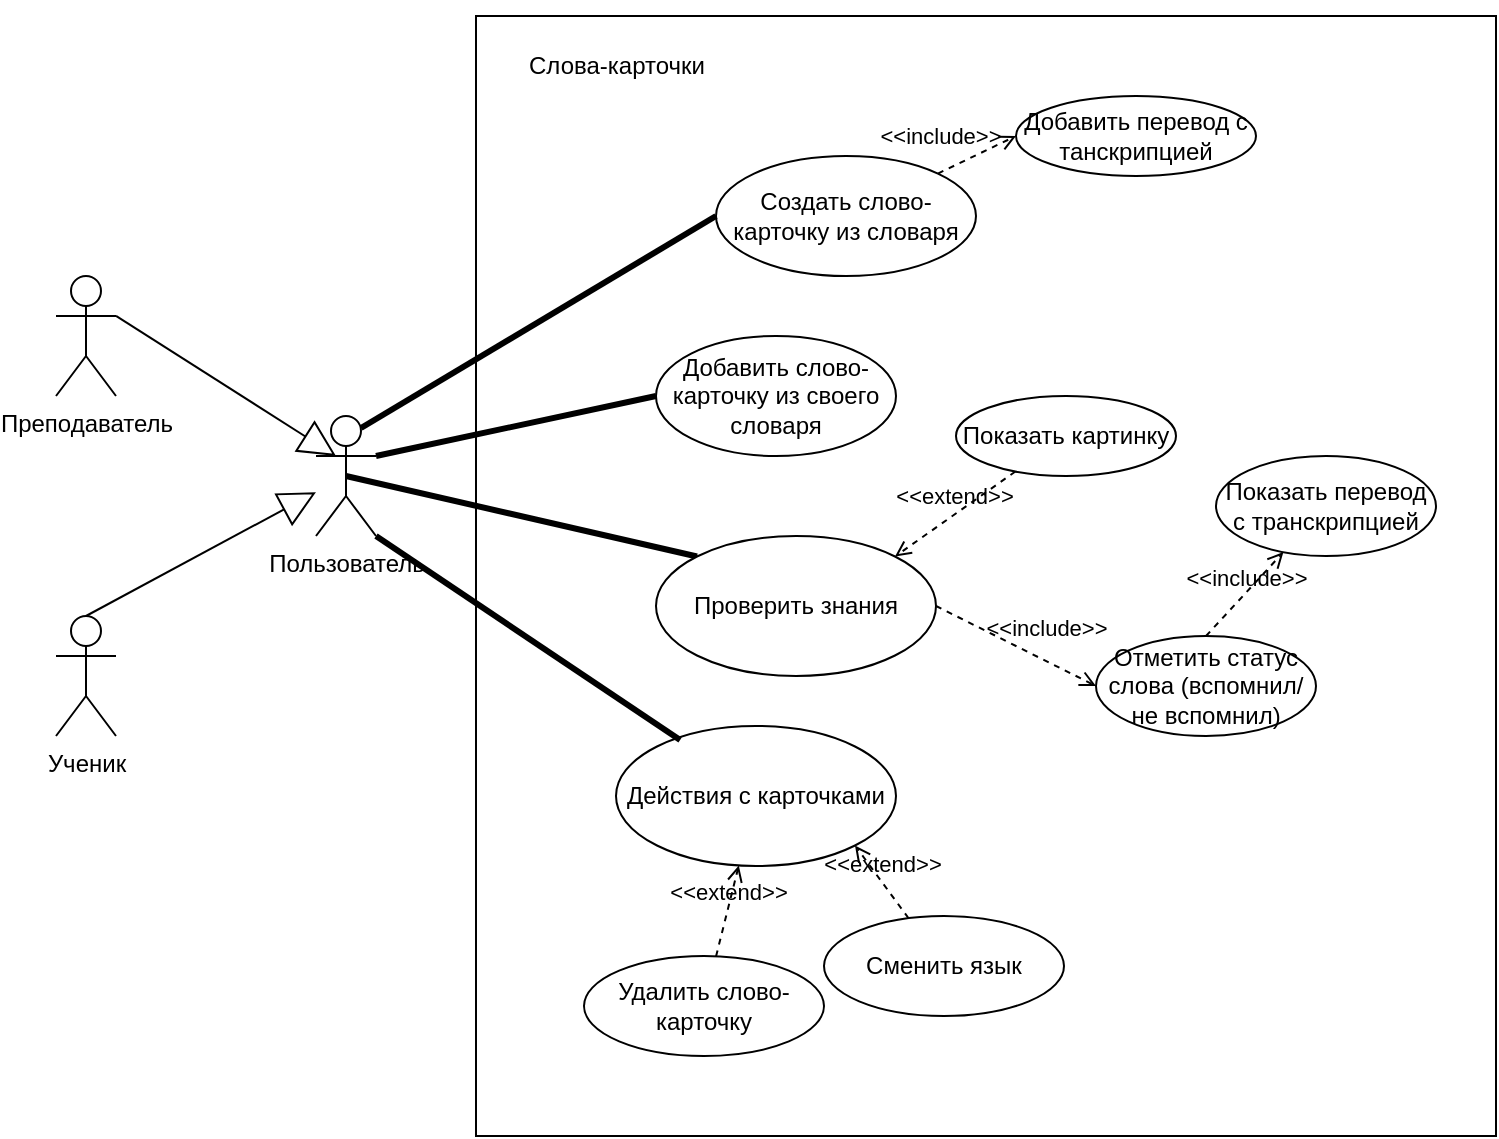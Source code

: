 <mxfile version="21.0.6" type="device"><diagram name="Страница 1" id="apgA-LMTBxEZSLMbM4Xx"><mxGraphModel dx="944" dy="556" grid="1" gridSize="10" guides="1" tooltips="1" connect="1" arrows="1" fold="1" page="1" pageScale="1" pageWidth="827" pageHeight="1169" math="0" shadow="0"><root><mxCell id="0"/><mxCell id="1" parent="0"/><mxCell id="Qm9IGnLxvQ-JBUYM_pZn-9" value="" style="rounded=0;whiteSpace=wrap;html=1;" vertex="1" parent="1"><mxGeometry x="240" y="10" width="510" height="560" as="geometry"/></mxCell><mxCell id="_y7jfVD2SZD-210KUxd8-1" value="Преподаватель&lt;br&gt;" style="shape=umlActor;verticalLabelPosition=bottom;verticalAlign=top;html=1;" parent="1" vertex="1"><mxGeometry x="30" y="140" width="30" height="60" as="geometry"/></mxCell><mxCell id="_y7jfVD2SZD-210KUxd8-2" value="Ученик" style="shape=umlActor;verticalLabelPosition=bottom;verticalAlign=top;html=1;" parent="1" vertex="1"><mxGeometry x="30" y="310" width="30" height="60" as="geometry"/></mxCell><mxCell id="_y7jfVD2SZD-210KUxd8-8" value="" style="endArrow=block;endSize=16;endFill=0;html=1;rounded=0;exitX=0.5;exitY=0;exitDx=0;exitDy=0;exitPerimeter=0;" parent="1" source="_y7jfVD2SZD-210KUxd8-2" target="_y7jfVD2SZD-210KUxd8-10" edge="1"><mxGeometry width="160" relative="1" as="geometry"><mxPoint x="330" y="290" as="sourcePoint"/><mxPoint x="150" y="230" as="targetPoint"/></mxGeometry></mxCell><mxCell id="_y7jfVD2SZD-210KUxd8-10" value="Пользователь&lt;br&gt;" style="shape=umlActor;verticalLabelPosition=bottom;verticalAlign=top;html=1;" parent="1" vertex="1"><mxGeometry x="160" y="210" width="30" height="60" as="geometry"/></mxCell><mxCell id="_y7jfVD2SZD-210KUxd8-16" value="Создать слово-карточку из словаря" style="ellipse;whiteSpace=wrap;html=1;" parent="1" vertex="1"><mxGeometry x="360" y="80" width="130" height="60" as="geometry"/></mxCell><mxCell id="_y7jfVD2SZD-210KUxd8-17" value="Добавить слово- карточку из своего словаря" style="ellipse;whiteSpace=wrap;html=1;" parent="1" vertex="1"><mxGeometry x="330" y="170" width="120" height="60" as="geometry"/></mxCell><mxCell id="_y7jfVD2SZD-210KUxd8-18" value="Удалить слово-карточку" style="ellipse;whiteSpace=wrap;html=1;" parent="1" vertex="1"><mxGeometry x="294" y="480" width="120" height="50" as="geometry"/></mxCell><mxCell id="_y7jfVD2SZD-210KUxd8-19" value="Действия с карточками" style="ellipse;whiteSpace=wrap;html=1;" parent="1" vertex="1"><mxGeometry x="310" y="365" width="140" height="70" as="geometry"/></mxCell><mxCell id="_y7jfVD2SZD-210KUxd8-20" value="Добавить перевод с танскрипцией" style="ellipse;whiteSpace=wrap;html=1;" parent="1" vertex="1"><mxGeometry x="510" y="50" width="120" height="40" as="geometry"/></mxCell><mxCell id="_y7jfVD2SZD-210KUxd8-23" value="&amp;lt;&amp;lt;include&amp;gt;&amp;gt;" style="html=1;verticalAlign=bottom;labelBackgroundColor=none;endArrow=open;endFill=0;dashed=1;rounded=0;entryX=0;entryY=0.5;entryDx=0;entryDy=0;exitX=1;exitY=0;exitDx=0;exitDy=0;" parent="1" source="_y7jfVD2SZD-210KUxd8-16" target="_y7jfVD2SZD-210KUxd8-20" edge="1"><mxGeometry x="-0.757" y="8" width="160" relative="1" as="geometry"><mxPoint x="380" y="320" as="sourcePoint"/><mxPoint x="540" y="320" as="targetPoint"/><mxPoint as="offset"/></mxGeometry></mxCell><mxCell id="_y7jfVD2SZD-210KUxd8-32" value="" style="endArrow=none;startArrow=none;endFill=0;startFill=0;endSize=8;html=1;verticalAlign=bottom;labelBackgroundColor=none;strokeWidth=3;rounded=0;exitX=0.75;exitY=0.1;exitDx=0;exitDy=0;exitPerimeter=0;entryX=0;entryY=0.5;entryDx=0;entryDy=0;" parent="1" target="_y7jfVD2SZD-210KUxd8-16" edge="1" source="_y7jfVD2SZD-210KUxd8-10"><mxGeometry width="160" relative="1" as="geometry"><mxPoint x="180" y="210" as="sourcePoint"/><mxPoint x="340" y="220" as="targetPoint"/></mxGeometry></mxCell><mxCell id="_y7jfVD2SZD-210KUxd8-39" style="edgeStyle=none;rounded=0;orthogonalLoop=1;jettySize=auto;html=1;exitX=0.5;exitY=0;exitDx=0;exitDy=0;" parent="1" edge="1"><mxGeometry relative="1" as="geometry"><mxPoint x="310" y="10" as="sourcePoint"/><mxPoint x="310" y="10" as="targetPoint"/></mxGeometry></mxCell><mxCell id="_y7jfVD2SZD-210KUxd8-40" value="" style="endArrow=none;startArrow=none;endFill=0;startFill=0;endSize=8;html=1;verticalAlign=bottom;labelBackgroundColor=none;strokeWidth=3;rounded=0;entryX=0;entryY=0.5;entryDx=0;entryDy=0;" parent="1" target="_y7jfVD2SZD-210KUxd8-17" edge="1"><mxGeometry width="160" relative="1" as="geometry"><mxPoint x="190" y="230" as="sourcePoint"/><mxPoint x="340" y="270" as="targetPoint"/></mxGeometry></mxCell><mxCell id="_y7jfVD2SZD-210KUxd8-43" value="Отметить статус слова (вспомнил/не вспомнил)" style="ellipse;whiteSpace=wrap;html=1;" parent="1" vertex="1"><mxGeometry x="550" y="320" width="110" height="50" as="geometry"/></mxCell><mxCell id="_y7jfVD2SZD-210KUxd8-44" value="&amp;lt;&amp;lt;include&amp;gt;&amp;gt;" style="html=1;verticalAlign=bottom;labelBackgroundColor=none;endArrow=open;endFill=0;dashed=1;rounded=0;entryX=0;entryY=0.5;entryDx=0;entryDy=0;exitX=1;exitY=0.5;exitDx=0;exitDy=0;" parent="1" source="Qm9IGnLxvQ-JBUYM_pZn-8" target="_y7jfVD2SZD-210KUxd8-43" edge="1"><mxGeometry x="0.303" y="7" width="160" relative="1" as="geometry"><mxPoint x="640" y="380" as="sourcePoint"/><mxPoint x="499" y="260" as="targetPoint"/><Array as="points"/><mxPoint as="offset"/></mxGeometry></mxCell><mxCell id="_y7jfVD2SZD-210KUxd8-45" value="Показать перевод с транскрипцией" style="ellipse;whiteSpace=wrap;html=1;" parent="1" vertex="1"><mxGeometry x="610" y="230" width="110" height="50" as="geometry"/></mxCell><mxCell id="_y7jfVD2SZD-210KUxd8-46" value="&amp;lt;&amp;lt;include&amp;gt;&amp;gt;" style="html=1;verticalAlign=bottom;labelBackgroundColor=none;endArrow=open;endFill=0;dashed=1;rounded=0;exitX=0.5;exitY=0;exitDx=0;exitDy=0;" parent="1" source="_y7jfVD2SZD-210KUxd8-43" target="_y7jfVD2SZD-210KUxd8-45" edge="1"><mxGeometry x="-0.019" y="-1" width="160" relative="1" as="geometry"><mxPoint x="610" y="290" as="sourcePoint"/><mxPoint x="460" y="255" as="targetPoint"/><Array as="points"/><mxPoint as="offset"/></mxGeometry></mxCell><mxCell id="_y7jfVD2SZD-210KUxd8-47" value="Показать&amp;nbsp;картинку" style="ellipse;whiteSpace=wrap;html=1;" parent="1" vertex="1"><mxGeometry x="480" y="200" width="110" height="40" as="geometry"/></mxCell><mxCell id="_y7jfVD2SZD-210KUxd8-48" value="&amp;lt;&amp;lt;extend&amp;gt;&amp;gt;" style="html=1;verticalAlign=bottom;labelBackgroundColor=none;endArrow=open;endFill=0;dashed=1;rounded=0;entryX=1;entryY=0;entryDx=0;entryDy=0;" parent="1" source="_y7jfVD2SZD-210KUxd8-47" target="Qm9IGnLxvQ-JBUYM_pZn-8" edge="1"><mxGeometry width="160" relative="1" as="geometry"><mxPoint x="512" y="375.5" as="sourcePoint"/><mxPoint x="500" y="380" as="targetPoint"/></mxGeometry></mxCell><mxCell id="_y7jfVD2SZD-210KUxd8-52" value="&amp;lt;&amp;lt;extend&amp;gt;&amp;gt;" style="html=1;verticalAlign=bottom;labelBackgroundColor=none;endArrow=open;endFill=0;dashed=1;rounded=0;" parent="1" source="_y7jfVD2SZD-210KUxd8-18" target="_y7jfVD2SZD-210KUxd8-19" edge="1"><mxGeometry width="160" relative="1" as="geometry"><mxPoint x="497" y="439" as="sourcePoint"/><mxPoint x="416" y="338" as="targetPoint"/></mxGeometry></mxCell><mxCell id="_y7jfVD2SZD-210KUxd8-55" value="" style="endArrow=none;startArrow=none;endFill=0;startFill=0;endSize=8;html=1;verticalAlign=bottom;labelBackgroundColor=none;strokeWidth=3;rounded=0;exitX=1;exitY=1;exitDx=0;exitDy=0;exitPerimeter=0;entryX=0.229;entryY=0.1;entryDx=0;entryDy=0;entryPerimeter=0;" parent="1" source="_y7jfVD2SZD-210KUxd8-10" edge="1" target="_y7jfVD2SZD-210KUxd8-19"><mxGeometry width="160" relative="1" as="geometry"><mxPoint x="180" y="395" as="sourcePoint"/><mxPoint x="330" y="420" as="targetPoint"/></mxGeometry></mxCell><mxCell id="_y7jfVD2SZD-210KUxd8-61" value="" style="endArrow=block;endSize=16;endFill=0;html=1;rounded=0;exitX=1;exitY=0.333;exitDx=0;exitDy=0;exitPerimeter=0;entryX=0.333;entryY=0.333;entryDx=0;entryDy=0;entryPerimeter=0;" parent="1" source="_y7jfVD2SZD-210KUxd8-1" target="_y7jfVD2SZD-210KUxd8-10" edge="1"><mxGeometry width="160" relative="1" as="geometry"><mxPoint x="55" y="320" as="sourcePoint"/><mxPoint x="170" y="258" as="targetPoint"/></mxGeometry></mxCell><mxCell id="Qm9IGnLxvQ-JBUYM_pZn-2" value="&amp;lt;&amp;lt;extend&amp;gt;&amp;gt;" style="html=1;verticalAlign=bottom;labelBackgroundColor=none;endArrow=open;endFill=0;dashed=1;rounded=0;entryX=1;entryY=1;entryDx=0;entryDy=0;" edge="1" parent="1" source="Qm9IGnLxvQ-JBUYM_pZn-3" target="_y7jfVD2SZD-210KUxd8-19"><mxGeometry width="160" relative="1" as="geometry"><mxPoint x="460" y="460" as="sourcePoint"/><mxPoint x="370" y="317" as="targetPoint"/></mxGeometry></mxCell><mxCell id="Qm9IGnLxvQ-JBUYM_pZn-3" value="Сменить язык" style="ellipse;whiteSpace=wrap;html=1;" vertex="1" parent="1"><mxGeometry x="414" y="460" width="120" height="50" as="geometry"/></mxCell><mxCell id="Qm9IGnLxvQ-JBUYM_pZn-7" value="" style="endArrow=none;startArrow=none;endFill=0;startFill=0;endSize=8;html=1;verticalAlign=bottom;labelBackgroundColor=none;strokeWidth=3;rounded=0;exitX=0.5;exitY=0.5;exitDx=0;exitDy=0;exitPerimeter=0;entryX=0;entryY=0;entryDx=0;entryDy=0;" edge="1" parent="1" source="_y7jfVD2SZD-210KUxd8-10" target="Qm9IGnLxvQ-JBUYM_pZn-8"><mxGeometry width="160" relative="1" as="geometry"><mxPoint x="200" y="240" as="sourcePoint"/><mxPoint x="420" y="340" as="targetPoint"/></mxGeometry></mxCell><mxCell id="Qm9IGnLxvQ-JBUYM_pZn-8" value="Проверить знания" style="ellipse;whiteSpace=wrap;html=1;" vertex="1" parent="1"><mxGeometry x="330" y="270" width="140" height="70" as="geometry"/></mxCell><mxCell id="Qm9IGnLxvQ-JBUYM_pZn-10" value="Слова-карточки" style="text;html=1;align=center;verticalAlign=middle;resizable=0;points=[];autosize=1;strokeColor=none;fillColor=none;" vertex="1" parent="1"><mxGeometry x="250" y="20" width="120" height="30" as="geometry"/></mxCell></root></mxGraphModel></diagram></mxfile>